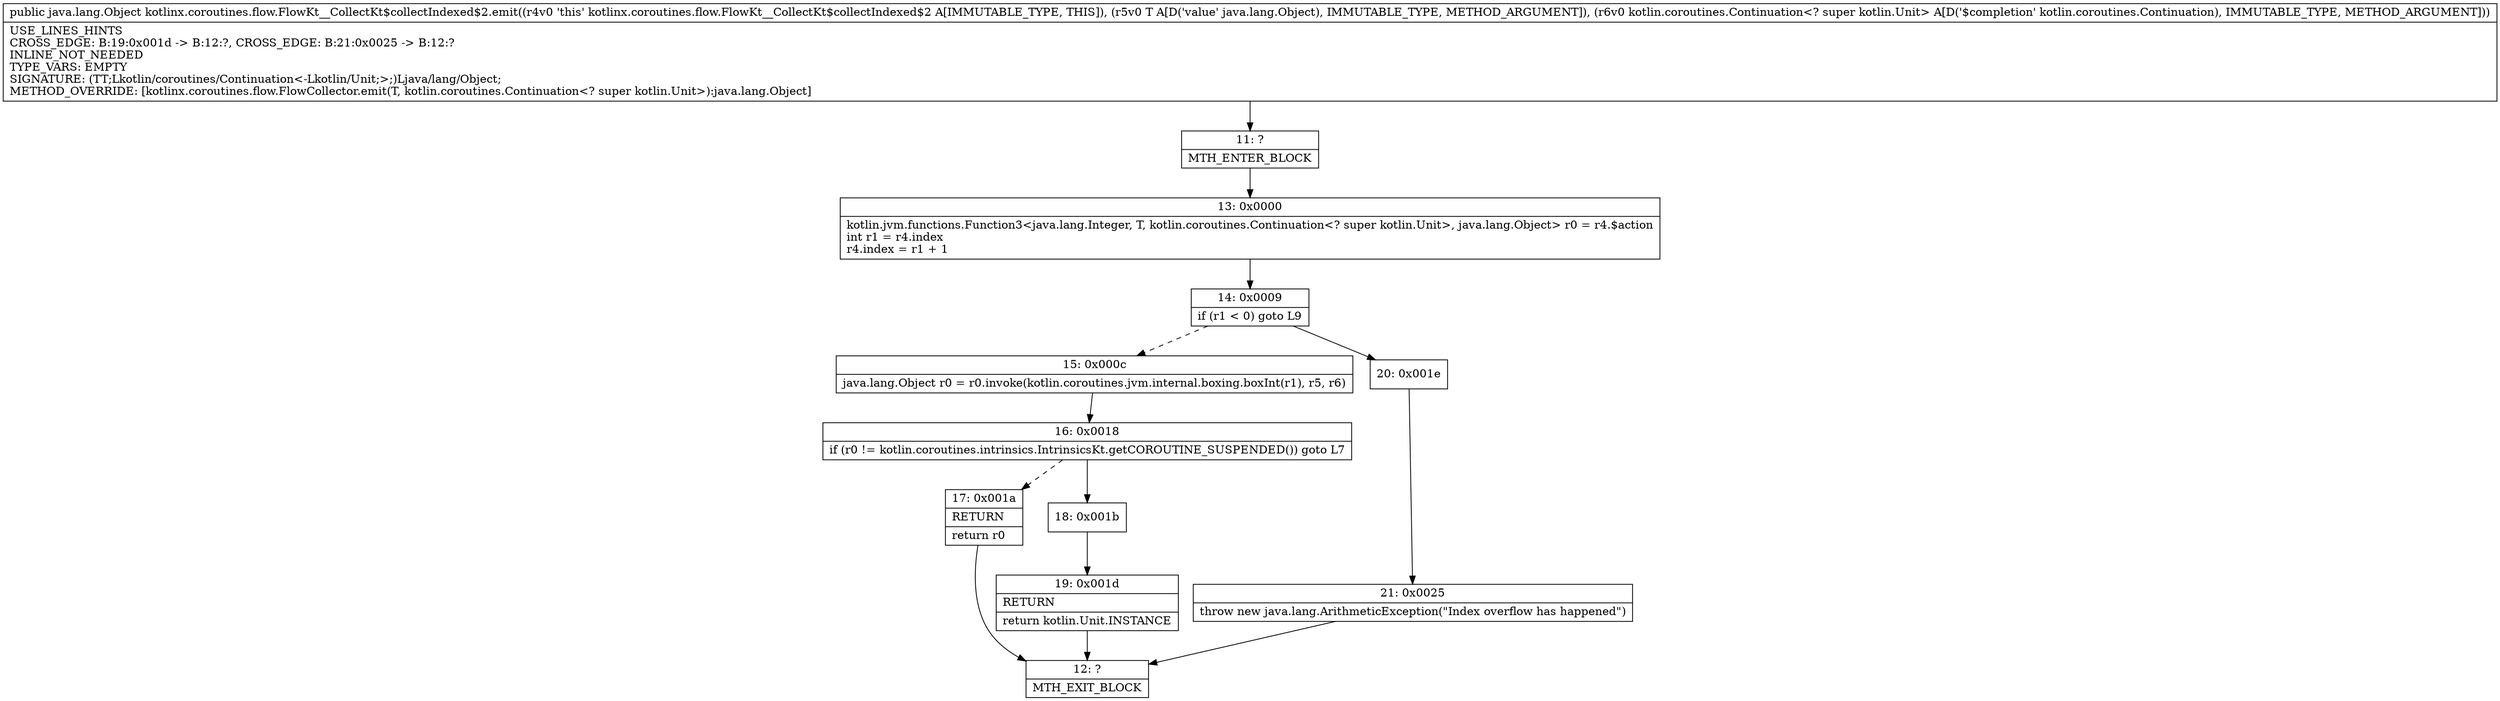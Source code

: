 digraph "CFG forkotlinx.coroutines.flow.FlowKt__CollectKt$collectIndexed$2.emit(Ljava\/lang\/Object;Lkotlin\/coroutines\/Continuation;)Ljava\/lang\/Object;" {
Node_11 [shape=record,label="{11\:\ ?|MTH_ENTER_BLOCK\l}"];
Node_13 [shape=record,label="{13\:\ 0x0000|kotlin.jvm.functions.Function3\<java.lang.Integer, T, kotlin.coroutines.Continuation\<? super kotlin.Unit\>, java.lang.Object\> r0 = r4.$action\lint r1 = r4.index\lr4.index = r1 + 1\l}"];
Node_14 [shape=record,label="{14\:\ 0x0009|if (r1 \< 0) goto L9\l}"];
Node_15 [shape=record,label="{15\:\ 0x000c|java.lang.Object r0 = r0.invoke(kotlin.coroutines.jvm.internal.boxing.boxInt(r1), r5, r6)\l}"];
Node_16 [shape=record,label="{16\:\ 0x0018|if (r0 != kotlin.coroutines.intrinsics.IntrinsicsKt.getCOROUTINE_SUSPENDED()) goto L7\l}"];
Node_17 [shape=record,label="{17\:\ 0x001a|RETURN\l|return r0\l}"];
Node_12 [shape=record,label="{12\:\ ?|MTH_EXIT_BLOCK\l}"];
Node_18 [shape=record,label="{18\:\ 0x001b}"];
Node_19 [shape=record,label="{19\:\ 0x001d|RETURN\l|return kotlin.Unit.INSTANCE\l}"];
Node_20 [shape=record,label="{20\:\ 0x001e}"];
Node_21 [shape=record,label="{21\:\ 0x0025|throw new java.lang.ArithmeticException(\"Index overflow has happened\")\l}"];
MethodNode[shape=record,label="{public java.lang.Object kotlinx.coroutines.flow.FlowKt__CollectKt$collectIndexed$2.emit((r4v0 'this' kotlinx.coroutines.flow.FlowKt__CollectKt$collectIndexed$2 A[IMMUTABLE_TYPE, THIS]), (r5v0 T A[D('value' java.lang.Object), IMMUTABLE_TYPE, METHOD_ARGUMENT]), (r6v0 kotlin.coroutines.Continuation\<? super kotlin.Unit\> A[D('$completion' kotlin.coroutines.Continuation), IMMUTABLE_TYPE, METHOD_ARGUMENT]))  | USE_LINES_HINTS\lCROSS_EDGE: B:19:0x001d \-\> B:12:?, CROSS_EDGE: B:21:0x0025 \-\> B:12:?\lINLINE_NOT_NEEDED\lTYPE_VARS: EMPTY\lSIGNATURE: (TT;Lkotlin\/coroutines\/Continuation\<\-Lkotlin\/Unit;\>;)Ljava\/lang\/Object;\lMETHOD_OVERRIDE: [kotlinx.coroutines.flow.FlowCollector.emit(T, kotlin.coroutines.Continuation\<? super kotlin.Unit\>):java.lang.Object]\l}"];
MethodNode -> Node_11;Node_11 -> Node_13;
Node_13 -> Node_14;
Node_14 -> Node_15[style=dashed];
Node_14 -> Node_20;
Node_15 -> Node_16;
Node_16 -> Node_17[style=dashed];
Node_16 -> Node_18;
Node_17 -> Node_12;
Node_18 -> Node_19;
Node_19 -> Node_12;
Node_20 -> Node_21;
Node_21 -> Node_12;
}

